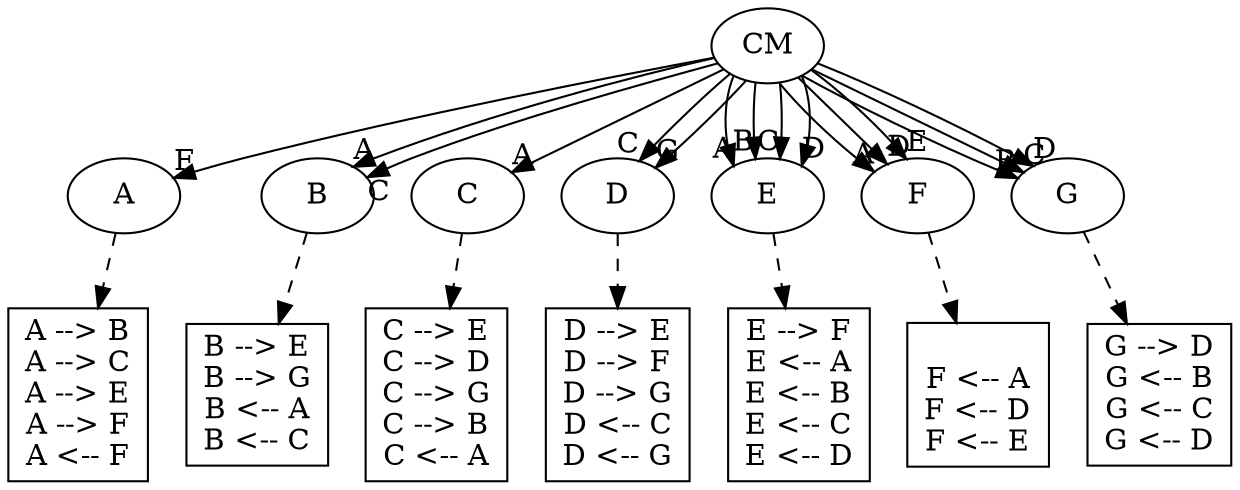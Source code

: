// N-tier netowrk before ledger creation
digraph n_tier_network_init {
	CM
	A
	B
	C
	D
	E
	F
	G
	CM -> A [anodesep=0.01 headlabel=F]
	CM -> B [headlabel=A]
	CM -> B [headlabel=C]
	CM -> C [headlabel=A]
	CM -> D [headlabel=C]
	CM -> D [headlabel=G]
	CM -> E [headlabel=A]
	CM -> E [headlabel=B]
	CM -> E [headlabel=C]
	CM -> E [headlabel=D]
	CM -> F [headlabel=A]
	CM -> F [headlabel=D]
	CM -> F [headlabel=E]
	CM -> G [headlabel=B]
	CM -> G [headlabel=C]
	CM -> G [headlabel=D]
	"A-ledger" [label="A --> B
A --> C
A --> E
A --> F
A <-- F" shape=box]
	"B-ledger" [label="B --> E
B --> G
B <-- A
B <-- C" shape=box]
	"C-ledger" [label="C --> E
C --> D
C --> G
C --> B
C <-- A" shape=box]
	"D-ledger" [label="D --> E
D --> F
D --> G
D <-- C
D <-- G" shape=box]
	"E-ledger" [label="E --> F
E <-- A
E <-- B
E <-- C
E <-- D" shape=box]
	"F-ledger" [label="
F <-- A
F <-- D
F <-- E" shape=box]
	"G-ledger" [label="G --> D
G <-- B
G <-- C
G <-- D" shape=box]
	A -> "A-ledger" [style=dashed]
	B -> "B-ledger" [style=dashed]
	C -> "C-ledger" [style=dashed]
	D -> "D-ledger" [style=dashed]
	E -> "E-ledger" [style=dashed]
	F -> "F-ledger" [style=dashed]
	G -> "G-ledger" [style=dashed]
}
